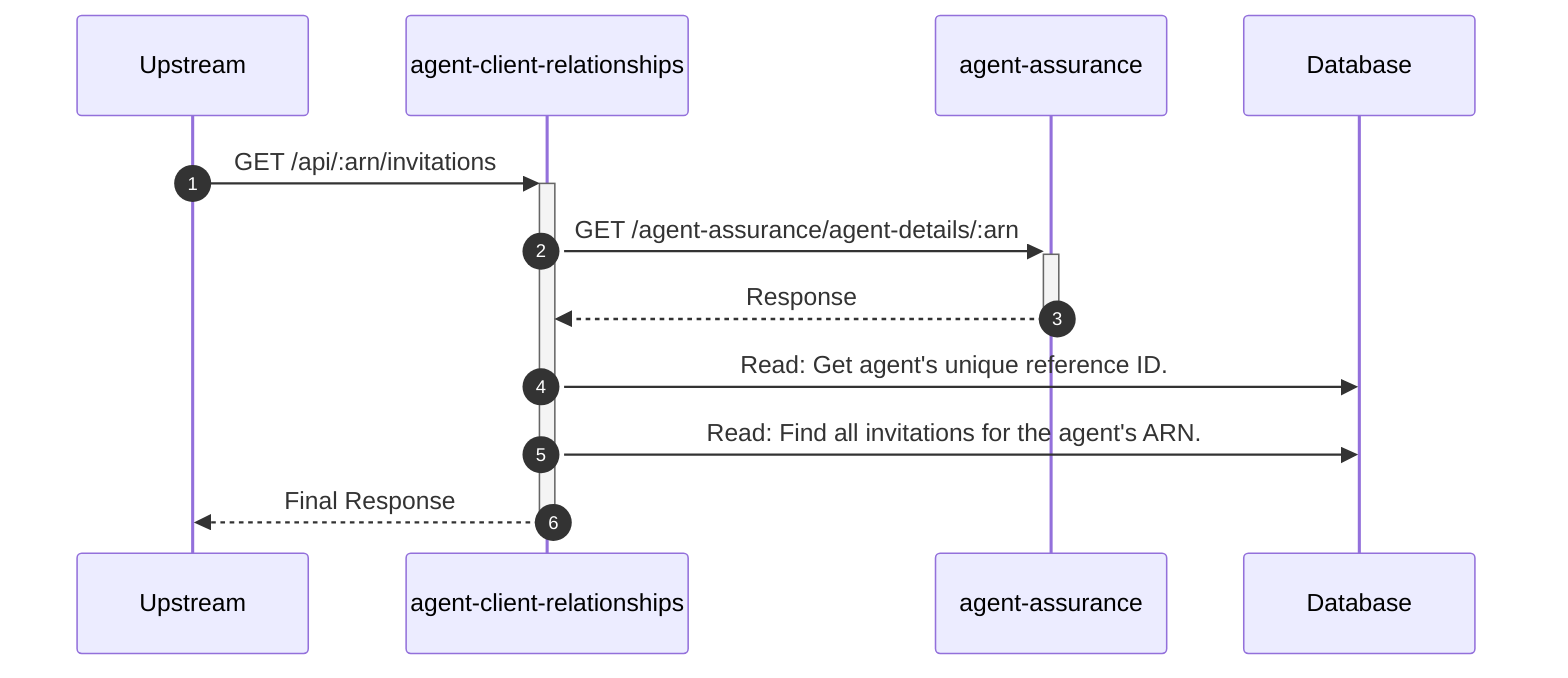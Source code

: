 sequenceDiagram
    autonumber
    participant Upstream
    participant agent-client-relationships
    participant agent-assurance
    participant Database

    Upstream->>+agent-client-relationships: GET /api/:arn/invitations
    agent-client-relationships->>+agent-assurance: GET /agent-assurance/agent-details/:arn
    agent-assurance-->>-agent-client-relationships: Response
    agent-client-relationships->>Database: Read: Get agent's unique reference ID.
    agent-client-relationships->>Database: Read: Find all invitations for the agent's ARN.
    agent-client-relationships-->>-Upstream: Final Response